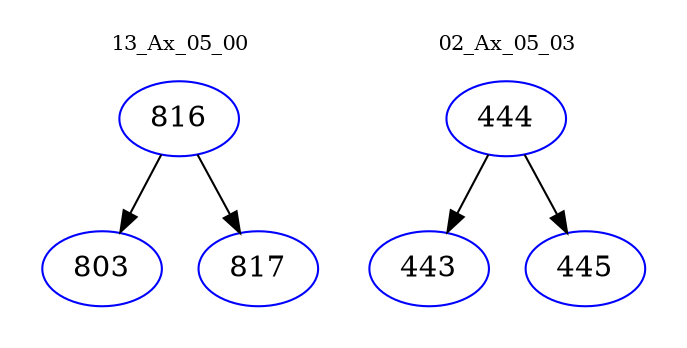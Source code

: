 digraph{
subgraph cluster_0 {
color = white
label = "13_Ax_05_00";
fontsize=10;
T0_816 [label="816", color="blue"]
T0_816 -> T0_803 [color="black"]
T0_803 [label="803", color="blue"]
T0_816 -> T0_817 [color="black"]
T0_817 [label="817", color="blue"]
}
subgraph cluster_1 {
color = white
label = "02_Ax_05_03";
fontsize=10;
T1_444 [label="444", color="blue"]
T1_444 -> T1_443 [color="black"]
T1_443 [label="443", color="blue"]
T1_444 -> T1_445 [color="black"]
T1_445 [label="445", color="blue"]
}
}
